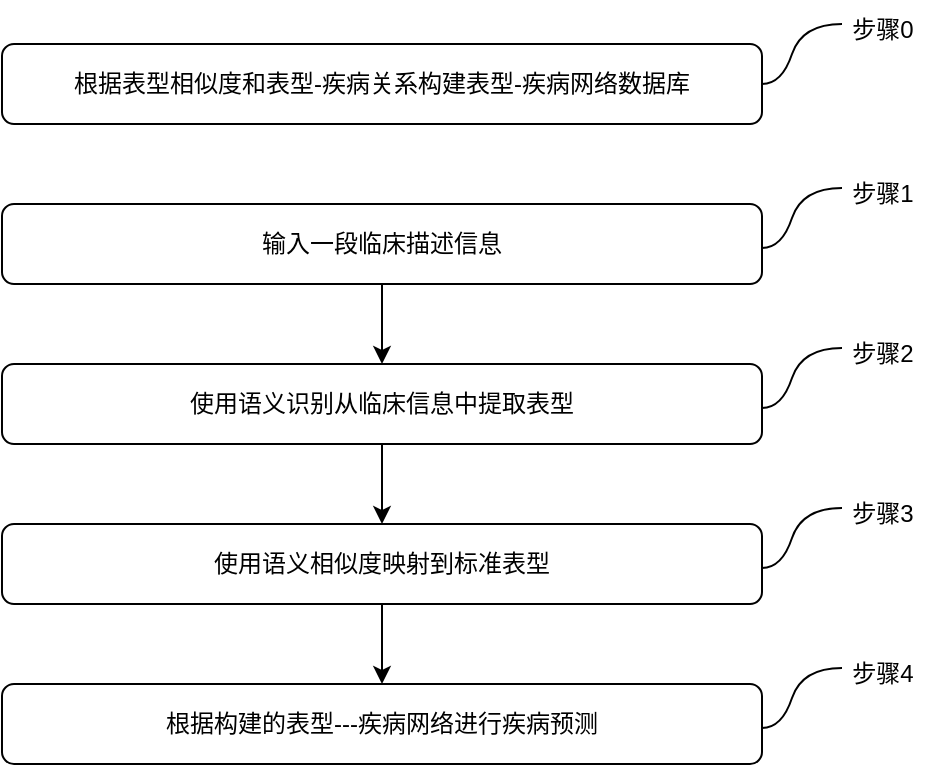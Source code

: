 <mxfile version="21.6.5" type="github">
  <diagram id="C5RBs43oDa-KdzZeNtuy" name="Page-1">
    <mxGraphModel dx="996" dy="581" grid="1" gridSize="10" guides="1" tooltips="1" connect="1" arrows="1" fold="1" page="1" pageScale="1" pageWidth="827" pageHeight="1169" math="0" shadow="0">
      <root>
        <mxCell id="WIyWlLk6GJQsqaUBKTNV-0" />
        <mxCell id="WIyWlLk6GJQsqaUBKTNV-1" parent="WIyWlLk6GJQsqaUBKTNV-0" />
        <mxCell id="rnY7UrIKa5mlGTqYV3wB-11" value="" style="edgeStyle=orthogonalEdgeStyle;rounded=0;orthogonalLoop=1;jettySize=auto;html=1;" edge="1" parent="WIyWlLk6GJQsqaUBKTNV-1" source="WIyWlLk6GJQsqaUBKTNV-3" target="rnY7UrIKa5mlGTqYV3wB-8">
          <mxGeometry relative="1" as="geometry" />
        </mxCell>
        <mxCell id="WIyWlLk6GJQsqaUBKTNV-3" value="输入一段临床描述信息" style="rounded=1;whiteSpace=wrap;html=1;fontSize=12;glass=0;strokeWidth=1;shadow=0;" parent="WIyWlLk6GJQsqaUBKTNV-1" vertex="1">
          <mxGeometry x="160" y="150" width="380" height="40" as="geometry" />
        </mxCell>
        <mxCell id="rnY7UrIKa5mlGTqYV3wB-10" value="" style="edgeStyle=orthogonalEdgeStyle;rounded=0;orthogonalLoop=1;jettySize=auto;html=1;" edge="1" parent="WIyWlLk6GJQsqaUBKTNV-1" source="rnY7UrIKa5mlGTqYV3wB-8" target="rnY7UrIKa5mlGTqYV3wB-9">
          <mxGeometry relative="1" as="geometry" />
        </mxCell>
        <mxCell id="rnY7UrIKa5mlGTqYV3wB-8" value="使用语义识别从临床信息中提取表型" style="rounded=1;whiteSpace=wrap;html=1;fontSize=12;glass=0;strokeWidth=1;shadow=0;" vertex="1" parent="WIyWlLk6GJQsqaUBKTNV-1">
          <mxGeometry x="160" y="230" width="380" height="40" as="geometry" />
        </mxCell>
        <mxCell id="rnY7UrIKa5mlGTqYV3wB-13" value="" style="edgeStyle=orthogonalEdgeStyle;rounded=0;orthogonalLoop=1;jettySize=auto;html=1;" edge="1" parent="WIyWlLk6GJQsqaUBKTNV-1" source="rnY7UrIKa5mlGTqYV3wB-9" target="rnY7UrIKa5mlGTqYV3wB-12">
          <mxGeometry relative="1" as="geometry" />
        </mxCell>
        <mxCell id="rnY7UrIKa5mlGTqYV3wB-9" value="使用语义相似度映射到标准表型" style="rounded=1;whiteSpace=wrap;html=1;fontSize=12;glass=0;strokeWidth=1;shadow=0;" vertex="1" parent="WIyWlLk6GJQsqaUBKTNV-1">
          <mxGeometry x="160" y="310" width="380" height="40" as="geometry" />
        </mxCell>
        <mxCell id="rnY7UrIKa5mlGTqYV3wB-12" value="根据构建的表型---疾病网络进行疾病预测" style="rounded=1;whiteSpace=wrap;html=1;fontSize=12;glass=0;strokeWidth=1;shadow=0;" vertex="1" parent="WIyWlLk6GJQsqaUBKTNV-1">
          <mxGeometry x="160" y="390" width="380" height="40" as="geometry" />
        </mxCell>
        <mxCell id="rnY7UrIKa5mlGTqYV3wB-14" value="根据表型相似度和表型-疾病关系构建表型-疾病网络数据库" style="rounded=1;whiteSpace=wrap;html=1;fontSize=12;glass=0;strokeWidth=1;shadow=0;" vertex="1" parent="WIyWlLk6GJQsqaUBKTNV-1">
          <mxGeometry x="160" y="70" width="380" height="40" as="geometry" />
        </mxCell>
        <mxCell id="rnY7UrIKa5mlGTqYV3wB-22" value="" style="endArrow=none;html=1;curved=1;" edge="1" parent="WIyWlLk6GJQsqaUBKTNV-1">
          <mxGeometry width="50" height="50" relative="1" as="geometry">
            <mxPoint x="540" y="90" as="sourcePoint" />
            <mxPoint x="580" y="60" as="targetPoint" />
            <Array as="points">
              <mxPoint x="550" y="90" />
              <mxPoint x="560" y="60" />
            </Array>
          </mxGeometry>
        </mxCell>
        <mxCell id="rnY7UrIKa5mlGTqYV3wB-23" value="步骤0" style="text;html=1;align=center;verticalAlign=middle;resizable=0;points=[];autosize=1;strokeColor=none;fillColor=none;" vertex="1" parent="WIyWlLk6GJQsqaUBKTNV-1">
          <mxGeometry x="575" y="48" width="50" height="30" as="geometry" />
        </mxCell>
        <mxCell id="rnY7UrIKa5mlGTqYV3wB-24" value="" style="endArrow=none;html=1;curved=1;" edge="1" parent="WIyWlLk6GJQsqaUBKTNV-1">
          <mxGeometry width="50" height="50" relative="1" as="geometry">
            <mxPoint x="540" y="172" as="sourcePoint" />
            <mxPoint x="580" y="142" as="targetPoint" />
            <Array as="points">
              <mxPoint x="550" y="172" />
              <mxPoint x="560" y="142" />
            </Array>
          </mxGeometry>
        </mxCell>
        <mxCell id="rnY7UrIKa5mlGTqYV3wB-25" value="步骤1" style="text;html=1;align=center;verticalAlign=middle;resizable=0;points=[];autosize=1;strokeColor=none;fillColor=none;" vertex="1" parent="WIyWlLk6GJQsqaUBKTNV-1">
          <mxGeometry x="575" y="130" width="50" height="30" as="geometry" />
        </mxCell>
        <mxCell id="rnY7UrIKa5mlGTqYV3wB-26" value="" style="endArrow=none;html=1;curved=1;" edge="1" parent="WIyWlLk6GJQsqaUBKTNV-1">
          <mxGeometry width="50" height="50" relative="1" as="geometry">
            <mxPoint x="540" y="252" as="sourcePoint" />
            <mxPoint x="580" y="222" as="targetPoint" />
            <Array as="points">
              <mxPoint x="550" y="252" />
              <mxPoint x="560" y="222" />
            </Array>
          </mxGeometry>
        </mxCell>
        <mxCell id="rnY7UrIKa5mlGTqYV3wB-27" value="步骤2" style="text;html=1;align=center;verticalAlign=middle;resizable=0;points=[];autosize=1;strokeColor=none;fillColor=none;" vertex="1" parent="WIyWlLk6GJQsqaUBKTNV-1">
          <mxGeometry x="575" y="210" width="50" height="30" as="geometry" />
        </mxCell>
        <mxCell id="rnY7UrIKa5mlGTqYV3wB-28" value="" style="endArrow=none;html=1;curved=1;" edge="1" parent="WIyWlLk6GJQsqaUBKTNV-1">
          <mxGeometry width="50" height="50" relative="1" as="geometry">
            <mxPoint x="540" y="332" as="sourcePoint" />
            <mxPoint x="580" y="302" as="targetPoint" />
            <Array as="points">
              <mxPoint x="550" y="332" />
              <mxPoint x="560" y="302" />
            </Array>
          </mxGeometry>
        </mxCell>
        <mxCell id="rnY7UrIKa5mlGTqYV3wB-29" value="步骤3" style="text;html=1;align=center;verticalAlign=middle;resizable=0;points=[];autosize=1;strokeColor=none;fillColor=none;" vertex="1" parent="WIyWlLk6GJQsqaUBKTNV-1">
          <mxGeometry x="575" y="290" width="50" height="30" as="geometry" />
        </mxCell>
        <mxCell id="rnY7UrIKa5mlGTqYV3wB-30" value="" style="endArrow=none;html=1;curved=1;" edge="1" parent="WIyWlLk6GJQsqaUBKTNV-1">
          <mxGeometry width="50" height="50" relative="1" as="geometry">
            <mxPoint x="540" y="412" as="sourcePoint" />
            <mxPoint x="580" y="382" as="targetPoint" />
            <Array as="points">
              <mxPoint x="550" y="412" />
              <mxPoint x="560" y="382" />
            </Array>
          </mxGeometry>
        </mxCell>
        <mxCell id="rnY7UrIKa5mlGTqYV3wB-31" value="步骤4" style="text;html=1;align=center;verticalAlign=middle;resizable=0;points=[];autosize=1;strokeColor=none;fillColor=none;" vertex="1" parent="WIyWlLk6GJQsqaUBKTNV-1">
          <mxGeometry x="575" y="370" width="50" height="30" as="geometry" />
        </mxCell>
      </root>
    </mxGraphModel>
  </diagram>
</mxfile>
